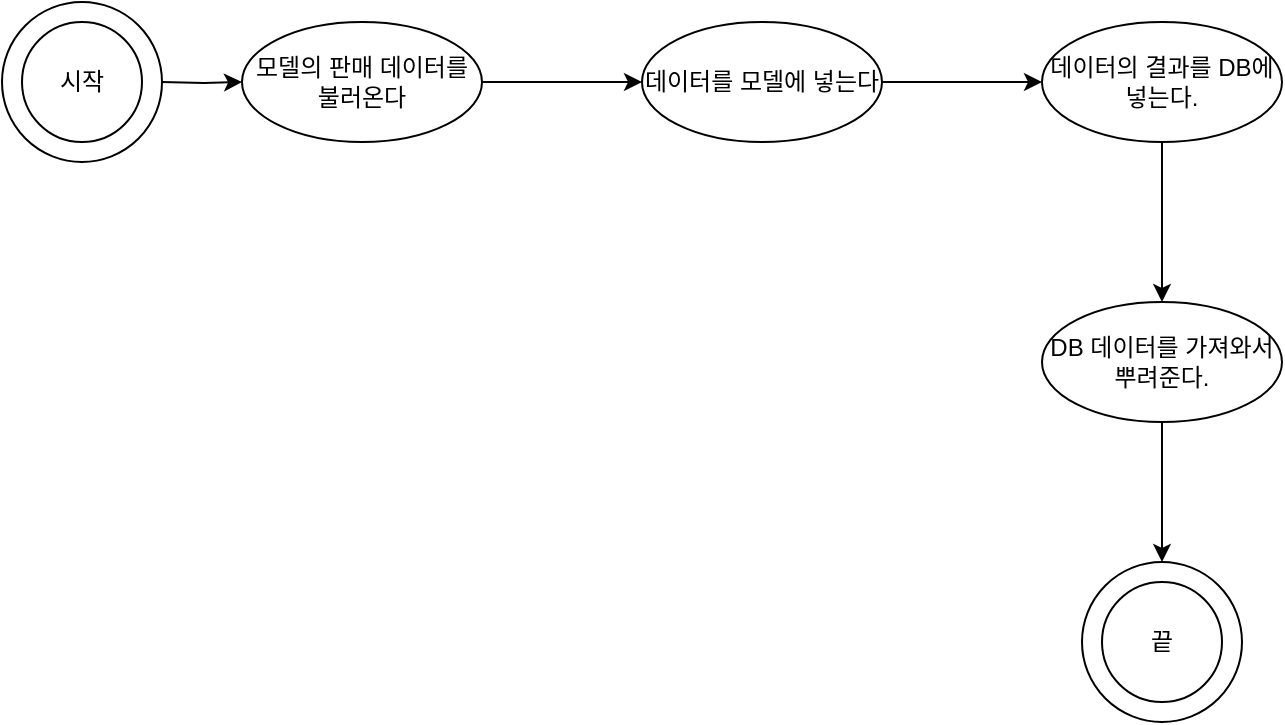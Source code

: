 <mxfile version="16.5.6" type="device"><diagram id="ivp4h2KY6IrfIO2erWD-" name="Page-1"><mxGraphModel dx="1038" dy="575" grid="1" gridSize="10" guides="1" tooltips="1" connect="1" arrows="1" fold="1" page="1" pageScale="1" pageWidth="1169" pageHeight="827" math="0" shadow="0"><root><mxCell id="0"/><mxCell id="1" parent="0"/><mxCell id="TltGQuVkzz7HNmlT5SCF-1" value="" style="ellipse;whiteSpace=wrap;html=1;aspect=fixed;" vertex="1" parent="1"><mxGeometry x="40" y="40" width="80" height="80" as="geometry"/></mxCell><mxCell id="TltGQuVkzz7HNmlT5SCF-5" value="" style="edgeStyle=orthogonalEdgeStyle;rounded=0;orthogonalLoop=1;jettySize=auto;html=1;" edge="1" parent="1" target="TltGQuVkzz7HNmlT5SCF-4"><mxGeometry relative="1" as="geometry"><mxPoint x="120" y="80" as="sourcePoint"/></mxGeometry></mxCell><mxCell id="TltGQuVkzz7HNmlT5SCF-2" value="시작" style="ellipse;whiteSpace=wrap;html=1;aspect=fixed;" vertex="1" parent="1"><mxGeometry x="50" y="50" width="60" height="60" as="geometry"/></mxCell><mxCell id="TltGQuVkzz7HNmlT5SCF-8" value="" style="edgeStyle=orthogonalEdgeStyle;rounded=0;orthogonalLoop=1;jettySize=auto;html=1;" edge="1" parent="1" source="TltGQuVkzz7HNmlT5SCF-4" target="TltGQuVkzz7HNmlT5SCF-7"><mxGeometry relative="1" as="geometry"/></mxCell><mxCell id="TltGQuVkzz7HNmlT5SCF-4" value="모델의 판매 데이터를&lt;br&gt;불러온다" style="ellipse;whiteSpace=wrap;html=1;" vertex="1" parent="1"><mxGeometry x="160" y="50" width="120" height="60" as="geometry"/></mxCell><mxCell id="TltGQuVkzz7HNmlT5SCF-10" value="" style="edgeStyle=orthogonalEdgeStyle;rounded=0;orthogonalLoop=1;jettySize=auto;html=1;" edge="1" parent="1" source="TltGQuVkzz7HNmlT5SCF-7" target="TltGQuVkzz7HNmlT5SCF-9"><mxGeometry relative="1" as="geometry"/></mxCell><mxCell id="TltGQuVkzz7HNmlT5SCF-7" value="데이터를 모델에 넣는다" style="ellipse;whiteSpace=wrap;html=1;" vertex="1" parent="1"><mxGeometry x="360" y="50" width="120" height="60" as="geometry"/></mxCell><mxCell id="TltGQuVkzz7HNmlT5SCF-12" value="" style="edgeStyle=orthogonalEdgeStyle;rounded=0;orthogonalLoop=1;jettySize=auto;html=1;" edge="1" parent="1" source="TltGQuVkzz7HNmlT5SCF-9"><mxGeometry relative="1" as="geometry"><mxPoint x="620" y="190" as="targetPoint"/></mxGeometry></mxCell><mxCell id="TltGQuVkzz7HNmlT5SCF-9" value="데이터의 결과를 DB에 넣는다." style="ellipse;whiteSpace=wrap;html=1;" vertex="1" parent="1"><mxGeometry x="560" y="50" width="120" height="60" as="geometry"/></mxCell><mxCell id="TltGQuVkzz7HNmlT5SCF-13" value="" style="ellipse;whiteSpace=wrap;html=1;aspect=fixed;" vertex="1" parent="1"><mxGeometry x="580" y="320" width="80" height="80" as="geometry"/></mxCell><mxCell id="TltGQuVkzz7HNmlT5SCF-14" value="끝" style="ellipse;whiteSpace=wrap;html=1;aspect=fixed;" vertex="1" parent="1"><mxGeometry x="590" y="330" width="60" height="60" as="geometry"/></mxCell><mxCell id="TltGQuVkzz7HNmlT5SCF-17" value="" style="edgeStyle=orthogonalEdgeStyle;rounded=0;orthogonalLoop=1;jettySize=auto;html=1;" edge="1" parent="1" source="TltGQuVkzz7HNmlT5SCF-15"><mxGeometry relative="1" as="geometry"><mxPoint x="620" y="320" as="targetPoint"/></mxGeometry></mxCell><mxCell id="TltGQuVkzz7HNmlT5SCF-15" value="DB 데이터를 가져와서 뿌려준다." style="ellipse;whiteSpace=wrap;html=1;" vertex="1" parent="1"><mxGeometry x="560" y="190" width="120" height="60" as="geometry"/></mxCell></root></mxGraphModel></diagram></mxfile>